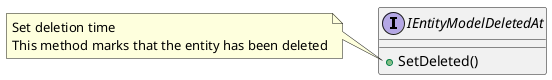 @startuml IEntityModelDeletedAt
interface IEntityModelDeletedAt {
    +SetDeleted()
}
note left of IEntityModelDeletedAt::SetDeleted
    Set deletion time
    This method marks that the entity has been deleted
end note
@enduml
